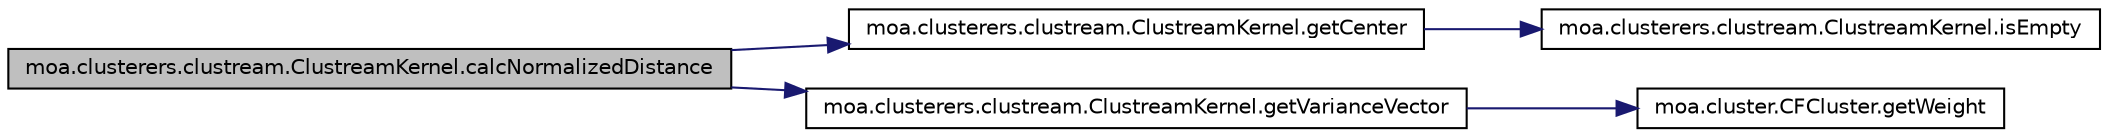 digraph G
{
  edge [fontname="Helvetica",fontsize="10",labelfontname="Helvetica",labelfontsize="10"];
  node [fontname="Helvetica",fontsize="10",shape=record];
  rankdir=LR;
  Node1 [label="moa.clusterers.clustream.ClustreamKernel.calcNormalizedDistance",height=0.2,width=0.4,color="black", fillcolor="grey75", style="filled" fontcolor="black"];
  Node1 -> Node2 [color="midnightblue",fontsize="10",style="solid",fontname="Helvetica"];
  Node2 [label="moa.clusterers.clustream.ClustreamKernel.getCenter",height=0.2,width=0.4,color="black", fillcolor="white", style="filled",URL="$classmoa_1_1clusterers_1_1clustream_1_1ClustreamKernel.html#ac45250efe83745aeb3024e3ec5cc7cfe"];
  Node2 -> Node3 [color="midnightblue",fontsize="10",style="solid",fontname="Helvetica"];
  Node3 [label="moa.clusterers.clustream.ClustreamKernel.isEmpty",height=0.2,width=0.4,color="black", fillcolor="white", style="filled",URL="$classmoa_1_1clusterers_1_1clustream_1_1ClustreamKernel.html#a8676fe60bf747d405d786ac7413a533a",tooltip="Check if this cluster is empty or not."];
  Node1 -> Node4 [color="midnightblue",fontsize="10",style="solid",fontname="Helvetica"];
  Node4 [label="moa.clusterers.clustream.ClustreamKernel.getVarianceVector",height=0.2,width=0.4,color="black", fillcolor="white", style="filled",URL="$classmoa_1_1clusterers_1_1clustream_1_1ClustreamKernel.html#a5ebc527b2383c19f41587c07b91d1f3e"];
  Node4 -> Node5 [color="midnightblue",fontsize="10",style="solid",fontname="Helvetica"];
  Node5 [label="moa.cluster.CFCluster.getWeight",height=0.2,width=0.4,color="black", fillcolor="white", style="filled",URL="$classmoa_1_1cluster_1_1CFCluster.html#a68239d734eed85b83dad00bd7e4004c4",tooltip="See interface Cluster."];
}
